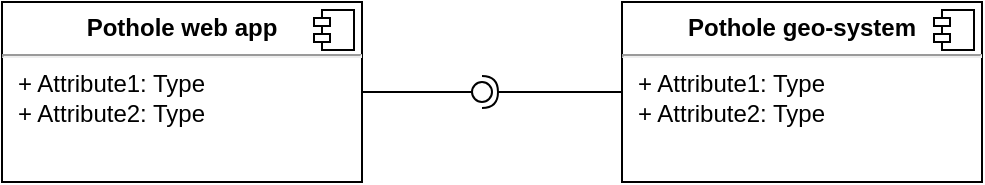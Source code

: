 <mxfile version="13.10.0" type="embed">
    <diagram id="Z52viH-v0lYYAFGSHMs9" name="Page-1">
        <mxGraphModel dx="1074" dy="551" grid="1" gridSize="10" guides="1" tooltips="1" connect="1" arrows="1" fold="1" page="1" pageScale="1" pageWidth="827" pageHeight="1169" math="0" shadow="0">
            <root>
                <mxCell id="0"/>
                <mxCell id="1" parent="0"/>
                <mxCell id="2" value="&lt;p style=&quot;margin: 0px ; margin-top: 6px ; text-align: center&quot;&gt;&lt;b&gt;Pothole web app&lt;/b&gt;&lt;/p&gt;&lt;hr&gt;&lt;p style=&quot;margin: 0px ; margin-left: 8px&quot;&gt;+ Attribute1: Type&lt;br&gt;+ Attribute2: Type&lt;/p&gt;" style="align=left;overflow=fill;html=1;dropTarget=0;" vertex="1" parent="1">
                    <mxGeometry x="120" y="130" width="180" height="90" as="geometry"/>
                </mxCell>
                <mxCell id="3" value="" style="shape=component;jettyWidth=8;jettyHeight=4;" vertex="1" parent="2">
                    <mxGeometry x="1" width="20" height="20" relative="1" as="geometry">
                        <mxPoint x="-24" y="4" as="offset"/>
                    </mxGeometry>
                </mxCell>
                <mxCell id="4" value="&lt;p style=&quot;margin: 0px ; margin-top: 6px ; text-align: center&quot;&gt;&lt;b&gt;Pothole geo-system&lt;/b&gt;&lt;/p&gt;&lt;hr&gt;&lt;p style=&quot;margin: 0px ; margin-left: 8px&quot;&gt;+ Attribute1: Type&lt;br&gt;+ Attribute2: Type&lt;/p&gt;" style="align=left;overflow=fill;html=1;dropTarget=0;" vertex="1" parent="1">
                    <mxGeometry x="430" y="130" width="180" height="90" as="geometry"/>
                </mxCell>
                <mxCell id="5" value="" style="shape=component;jettyWidth=8;jettyHeight=4;" vertex="1" parent="4">
                    <mxGeometry x="1" width="20" height="20" relative="1" as="geometry">
                        <mxPoint x="-24" y="4" as="offset"/>
                    </mxGeometry>
                </mxCell>
                <mxCell id="10" value="" style="rounded=0;orthogonalLoop=1;jettySize=auto;html=1;endArrow=none;endFill=0;exitX=1;exitY=0.5;exitDx=0;exitDy=0;" edge="1" target="12" parent="1" source="2">
                    <mxGeometry relative="1" as="geometry">
                        <mxPoint x="340" y="165" as="sourcePoint"/>
                    </mxGeometry>
                </mxCell>
                <mxCell id="11" value="" style="rounded=0;orthogonalLoop=1;jettySize=auto;html=1;endArrow=halfCircle;endFill=0;entryX=0.5;entryY=0.5;entryDx=0;entryDy=0;endSize=6;strokeWidth=1;" edge="1" target="12" parent="1" source="4">
                    <mxGeometry relative="1" as="geometry">
                        <mxPoint x="380" y="165" as="sourcePoint"/>
                    </mxGeometry>
                </mxCell>
                <mxCell id="12" value="" style="ellipse;whiteSpace=wrap;html=1;fontFamily=Helvetica;fontSize=12;fontColor=#000000;align=center;strokeColor=#000000;fillColor=#ffffff;points=[];aspect=fixed;resizable=0;" vertex="1" parent="1">
                    <mxGeometry x="355" y="170" width="10" height="10" as="geometry"/>
                </mxCell>
            </root>
        </mxGraphModel>
    </diagram>
</mxfile>